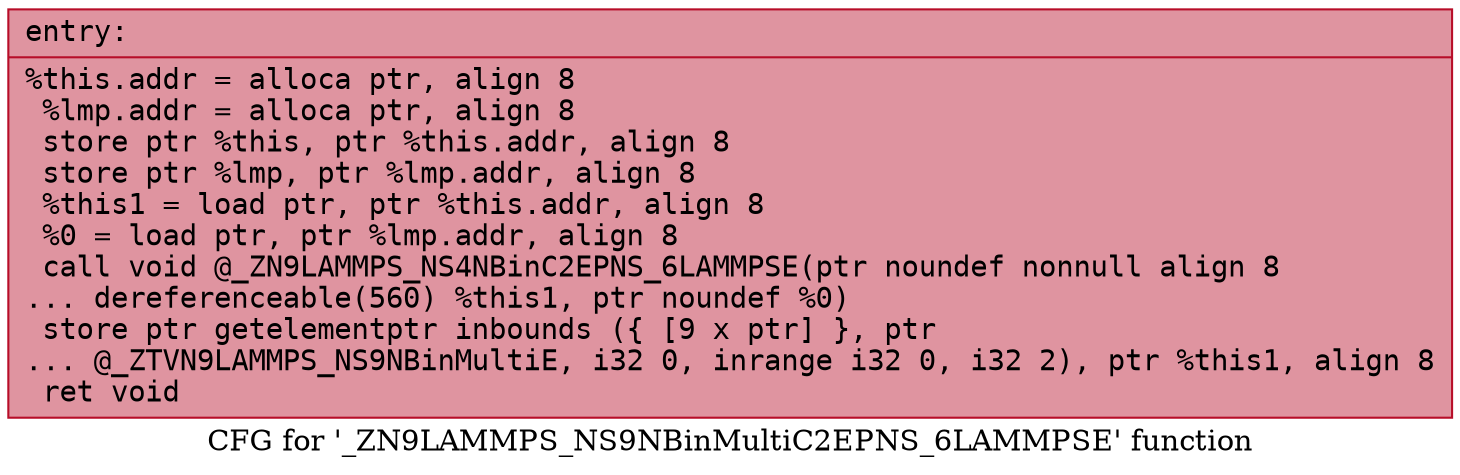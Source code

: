digraph "CFG for '_ZN9LAMMPS_NS9NBinMultiC2EPNS_6LAMMPSE' function" {
	label="CFG for '_ZN9LAMMPS_NS9NBinMultiC2EPNS_6LAMMPSE' function";

	Node0x556272225160 [shape=record,color="#b70d28ff", style=filled, fillcolor="#b70d2870" fontname="Courier",label="{entry:\l|  %this.addr = alloca ptr, align 8\l  %lmp.addr = alloca ptr, align 8\l  store ptr %this, ptr %this.addr, align 8\l  store ptr %lmp, ptr %lmp.addr, align 8\l  %this1 = load ptr, ptr %this.addr, align 8\l  %0 = load ptr, ptr %lmp.addr, align 8\l  call void @_ZN9LAMMPS_NS4NBinC2EPNS_6LAMMPSE(ptr noundef nonnull align 8\l... dereferenceable(560) %this1, ptr noundef %0)\l  store ptr getelementptr inbounds (\{ [9 x ptr] \}, ptr\l... @_ZTVN9LAMMPS_NS9NBinMultiE, i32 0, inrange i32 0, i32 2), ptr %this1, align 8\l  ret void\l}"];
}
